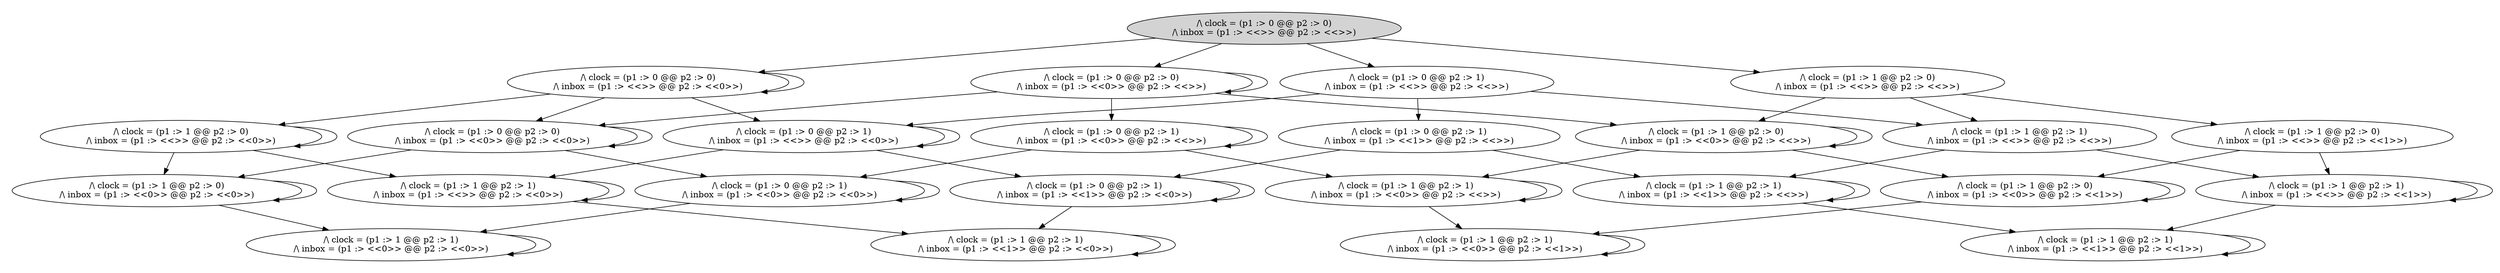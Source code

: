 strict digraph DiskGraph {
nodesep=0.35;
subgraph cluster_graph {
color="white";
-7032136931654084087 [label="/\\ clock = (p1 :> 0 @@ p2 :> 0)\n/\\ inbox = (p1 :> <<>> @@ p2 :> <<>>)",style = filled]
-7032136931654084087 -> -26273296940370990 [label="",color="black",fontcolor="black"];
-26273296940370990 [label="/\\ clock = (p1 :> 0 @@ p2 :> 0)\n/\\ inbox = (p1 :> <<>> @@ p2 :> <<0>>)"];
-7032136931654084087 -> 974954179577844522 [label="",color="black",fontcolor="black"];
974954179577844522 [label="/\\ clock = (p1 :> 1 @@ p2 :> 0)\n/\\ inbox = (p1 :> <<>> @@ p2 :> <<>>)"];
-7032136931654084087 -> 3569525363548921610 [label="",color="black",fontcolor="black"];
3569525363548921610 [label="/\\ clock = (p1 :> 0 @@ p2 :> 0)\n/\\ inbox = (p1 :> <<0>> @@ p2 :> <<>>)"];
-7032136931654084087 -> 6665342217496416661 [label="",color="black",fontcolor="black"];
6665342217496416661 [label="/\\ clock = (p1 :> 0 @@ p2 :> 1)\n/\\ inbox = (p1 :> <<>> @@ p2 :> <<>>)"];
-26273296940370990 -> 8342577429966372204 [label="",color="black",fontcolor="black"];
8342577429966372204 [label="/\\ clock = (p1 :> 1 @@ p2 :> 0)\n/\\ inbox = (p1 :> <<>> @@ p2 :> <<0>>)"];
-26273296940370990 -> 3716601971638563949 [label="",color="black",fontcolor="black"];
3716601971638563949 [label="/\\ clock = (p1 :> 0 @@ p2 :> 0)\n/\\ inbox = (p1 :> <<0>> @@ p2 :> <<0>>)"];
-26273296940370990 -> -26273296940370990 [label="",color="black",fontcolor="black"];
-26273296940370990 -> 7804113139956792049 [label="",color="black",fontcolor="black"];
7804113139956792049 [label="/\\ clock = (p1 :> 0 @@ p2 :> 1)\n/\\ inbox = (p1 :> <<>> @@ p2 :> <<0>>)"];
974954179577844522 -> -4087397854169127184 [label="",color="black",fontcolor="black"];
-4087397854169127184 [label="/\\ clock = (p1 :> 1 @@ p2 :> 0)\n/\\ inbox = (p1 :> <<>> @@ p2 :> <<1>>)"];
974954179577844522 -> -4760901787466542668 [label="",color="black",fontcolor="black"];
-4760901787466542668 [label="/\\ clock = (p1 :> 1 @@ p2 :> 0)\n/\\ inbox = (p1 :> <<0>> @@ p2 :> <<>>)"];
974954179577844522 -> -3499470150278145866 [label="",color="black",fontcolor="black"];
-3499470150278145866 [label="/\\ clock = (p1 :> 1 @@ p2 :> 1)\n/\\ inbox = (p1 :> <<>> @@ p2 :> <<>>)"];
3569525363548921610 -> 3716601971638563949 [label="",color="black",fontcolor="black"];
3569525363548921610 -> 3569525363548921610 [label="",color="black",fontcolor="black"];
3569525363548921610 -> -4760901787466542668 [label="",color="black",fontcolor="black"];
3569525363548921610 -> -6744440088068106711 [label="",color="black",fontcolor="black"];
-6744440088068106711 [label="/\\ clock = (p1 :> 0 @@ p2 :> 1)\n/\\ inbox = (p1 :> <<0>> @@ p2 :> <<>>)"];
6665342217496416661 -> 7804113139956792049 [label="",color="black",fontcolor="black"];
6665342217496416661 -> -3499470150278145866 [label="",color="black",fontcolor="black"];
6665342217496416661 -> -9134283264809680776 [label="",color="black",fontcolor="black"];
-9134283264809680776 [label="/\\ clock = (p1 :> 0 @@ p2 :> 1)\n/\\ inbox = (p1 :> <<1>> @@ p2 :> <<>>)"];
8342577429966372204 -> 4468981970366642032 [label="",color="black",fontcolor="black"];
4468981970366642032 [label="/\\ clock = (p1 :> 1 @@ p2 :> 0)\n/\\ inbox = (p1 :> <<0>> @@ p2 :> <<0>>)"];
8342577429966372204 -> 8342577429966372204 [label="",color="black",fontcolor="black"];
8342577429966372204 -> -2294119027950652337 [label="",color="black",fontcolor="black"];
-2294119027950652337 [label="/\\ clock = (p1 :> 1 @@ p2 :> 1)\n/\\ inbox = (p1 :> <<>> @@ p2 :> <<0>>)"];
3716601971638563949 -> 3716601971638563949 [label="",color="black",fontcolor="black"];
3716601971638563949 -> 4468981970366642032 [label="",color="black",fontcolor="black"];
3716601971638563949 -> 3716601971638563949 [label="",color="black",fontcolor="black"];
3716601971638563949 -> -4616078950176376109 [label="",color="black",fontcolor="black"];
-4616078950176376109 [label="/\\ clock = (p1 :> 0 @@ p2 :> 1)\n/\\ inbox = (p1 :> <<0>> @@ p2 :> <<0>>)"];
7804113139956792049 -> -2294119027950652337 [label="",color="black",fontcolor="black"];
7804113139956792049 -> -1101088330738829043 [label="",color="black",fontcolor="black"];
-1101088330738829043 [label="/\\ clock = (p1 :> 0 @@ p2 :> 1)\n/\\ inbox = (p1 :> <<1>> @@ p2 :> <<0>>)"];
7804113139956792049 -> 7804113139956792049 [label="",color="black",fontcolor="black"];
-4087397854169127184 -> -8465236938762474260 [label="",color="black",fontcolor="black"];
-8465236938762474260 [label="/\\ clock = (p1 :> 1 @@ p2 :> 0)\n/\\ inbox = (p1 :> <<0>> @@ p2 :> <<1>>)"];
-4087397854169127184 -> 6100629616879300563 [label="",color="black",fontcolor="black"];
6100629616879300563 [label="/\\ clock = (p1 :> 1 @@ p2 :> 1)\n/\\ inbox = (p1 :> <<>> @@ p2 :> <<1>>)"];
-4760901787466542668 -> -8465236938762474260 [label="",color="black",fontcolor="black"];
-4760901787466542668 -> -4760901787466542668 [label="",color="black",fontcolor="black"];
-4760901787466542668 -> 3315368486499752087 [label="",color="black",fontcolor="black"];
3315368486499752087 [label="/\\ clock = (p1 :> 1 @@ p2 :> 1)\n/\\ inbox = (p1 :> <<0>> @@ p2 :> <<>>)"];
-3499470150278145866 -> 6100629616879300563 [label="",color="black",fontcolor="black"];
-3499470150278145866 -> 961765565882764998 [label="",color="black",fontcolor="black"];
961765565882764998 [label="/\\ clock = (p1 :> 1 @@ p2 :> 1)\n/\\ inbox = (p1 :> <<1>> @@ p2 :> <<>>)"];
-6744440088068106711 -> -4616078950176376109 [label="",color="black",fontcolor="black"];
-6744440088068106711 -> -6744440088068106711 [label="",color="black",fontcolor="black"];
-6744440088068106711 -> 3315368486499752087 [label="",color="black",fontcolor="black"];
-9134283264809680776 -> -1101088330738829043 [label="",color="black",fontcolor="black"];
-9134283264809680776 -> 961765565882764998 [label="",color="black",fontcolor="black"];
4468981970366642032 -> 4468981970366642032 [label="",color="black",fontcolor="black"];
4468981970366642032 -> 4468981970366642032 [label="",color="black",fontcolor="black"];
4468981970366642032 -> -5593081478943049266 [label="",color="black",fontcolor="black"];
-5593081478943049266 [label="/\\ clock = (p1 :> 1 @@ p2 :> 1)\n/\\ inbox = (p1 :> <<0>> @@ p2 :> <<0>>)"];
-2294119027950652337 -> -204593417749546480 [label="",color="black",fontcolor="black"];
-204593417749546480 [label="/\\ clock = (p1 :> 1 @@ p2 :> 1)\n/\\ inbox = (p1 :> <<1>> @@ p2 :> <<0>>)"];
-2294119027950652337 -> -2294119027950652337 [label="",color="black",fontcolor="black"];
-4616078950176376109 -> -4616078950176376109 [label="",color="black",fontcolor="black"];
-4616078950176376109 -> -5593081478943049266 [label="",color="black",fontcolor="black"];
-4616078950176376109 -> -4616078950176376109 [label="",color="black",fontcolor="black"];
-1101088330738829043 -> -204593417749546480 [label="",color="black",fontcolor="black"];
-1101088330738829043 -> -1101088330738829043 [label="",color="black",fontcolor="black"];
-8465236938762474260 -> -8465236938762474260 [label="",color="black",fontcolor="black"];
-8465236938762474260 -> 495693588451058258 [label="",color="black",fontcolor="black"];
495693588451058258 [label="/\\ clock = (p1 :> 1 @@ p2 :> 1)\n/\\ inbox = (p1 :> <<0>> @@ p2 :> <<1>>)"];
6100629616879300563 -> 5307861496460452236 [label="",color="black",fontcolor="black"];
5307861496460452236 [label="/\\ clock = (p1 :> 1 @@ p2 :> 1)\n/\\ inbox = (p1 :> <<1>> @@ p2 :> <<1>>)"];
6100629616879300563 -> 6100629616879300563 [label="",color="black",fontcolor="black"];
3315368486499752087 -> 495693588451058258 [label="",color="black",fontcolor="black"];
3315368486499752087 -> 3315368486499752087 [label="",color="black",fontcolor="black"];
961765565882764998 -> 5307861496460452236 [label="",color="black",fontcolor="black"];
961765565882764998 -> 961765565882764998 [label="",color="black",fontcolor="black"];
-5593081478943049266 -> -5593081478943049266 [label="",color="black",fontcolor="black"];
-5593081478943049266 -> -5593081478943049266 [label="",color="black",fontcolor="black"];
-204593417749546480 -> -204593417749546480 [label="",color="black",fontcolor="black"];
-204593417749546480 -> -204593417749546480 [label="",color="black",fontcolor="black"];
495693588451058258 -> 495693588451058258 [label="",color="black",fontcolor="black"];
495693588451058258 -> 495693588451058258 [label="",color="black",fontcolor="black"];
5307861496460452236 -> 5307861496460452236 [label="",color="black",fontcolor="black"];
5307861496460452236 -> 5307861496460452236 [label="",color="black",fontcolor="black"];
{rank = same; -7032136931654084087;}
{rank = same; 3569525363548921610;974954179577844522;6665342217496416661;-26273296940370990;}
{rank = same; 8342577429966372204;7804113139956792049;-4087397854169127184;-9134283264809680776;3716601971638563949;-4760901787466542668;-6744440088068106711;-3499470150278145866;}
{rank = same; 3315368486499752087;-4616078950176376109;-1101088330738829043;961765565882764998;-2294119027950652337;6100629616879300563;4468981970366642032;-8465236938762474260;}
{rank = same; -5593081478943049266;-204593417749546480;495693588451058258;5307861496460452236;}
}
}